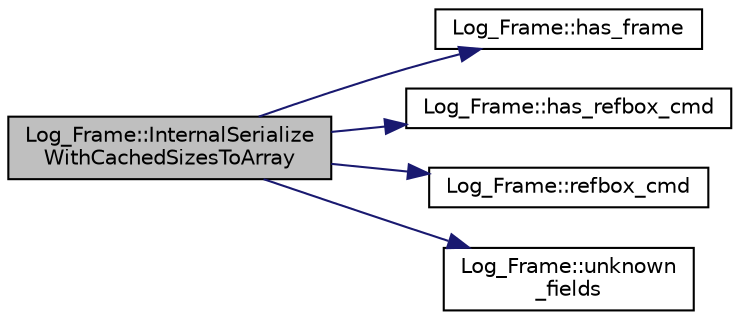 digraph "Log_Frame::InternalSerializeWithCachedSizesToArray"
{
 // INTERACTIVE_SVG=YES
  edge [fontname="Helvetica",fontsize="10",labelfontname="Helvetica",labelfontsize="10"];
  node [fontname="Helvetica",fontsize="10",shape=record];
  rankdir="LR";
  Node1 [label="Log_Frame::InternalSerialize\lWithCachedSizesToArray",height=0.2,width=0.4,color="black", fillcolor="grey75", style="filled", fontcolor="black"];
  Node1 -> Node2 [color="midnightblue",fontsize="10",style="solid",fontname="Helvetica"];
  Node2 [label="Log_Frame::has_frame",height=0.2,width=0.4,color="black", fillcolor="white", style="filled",URL="$da/d8c/class_log___frame.html#ac19f879726af3c9bafaaf6a1eb5e94da"];
  Node1 -> Node3 [color="midnightblue",fontsize="10",style="solid",fontname="Helvetica"];
  Node3 [label="Log_Frame::has_refbox_cmd",height=0.2,width=0.4,color="black", fillcolor="white", style="filled",URL="$da/d8c/class_log___frame.html#ac86fc7db38caafb8a48363479cd5291a"];
  Node1 -> Node4 [color="midnightblue",fontsize="10",style="solid",fontname="Helvetica"];
  Node4 [label="Log_Frame::refbox_cmd",height=0.2,width=0.4,color="black", fillcolor="white", style="filled",URL="$da/d8c/class_log___frame.html#a8338687dbb56f928cf421ce8ba53d67c"];
  Node1 -> Node5 [color="midnightblue",fontsize="10",style="solid",fontname="Helvetica"];
  Node5 [label="Log_Frame::unknown\l_fields",height=0.2,width=0.4,color="black", fillcolor="white", style="filled",URL="$da/d8c/class_log___frame.html#a7b67f3f73090ec6d3a912824ef645eeb"];
}

